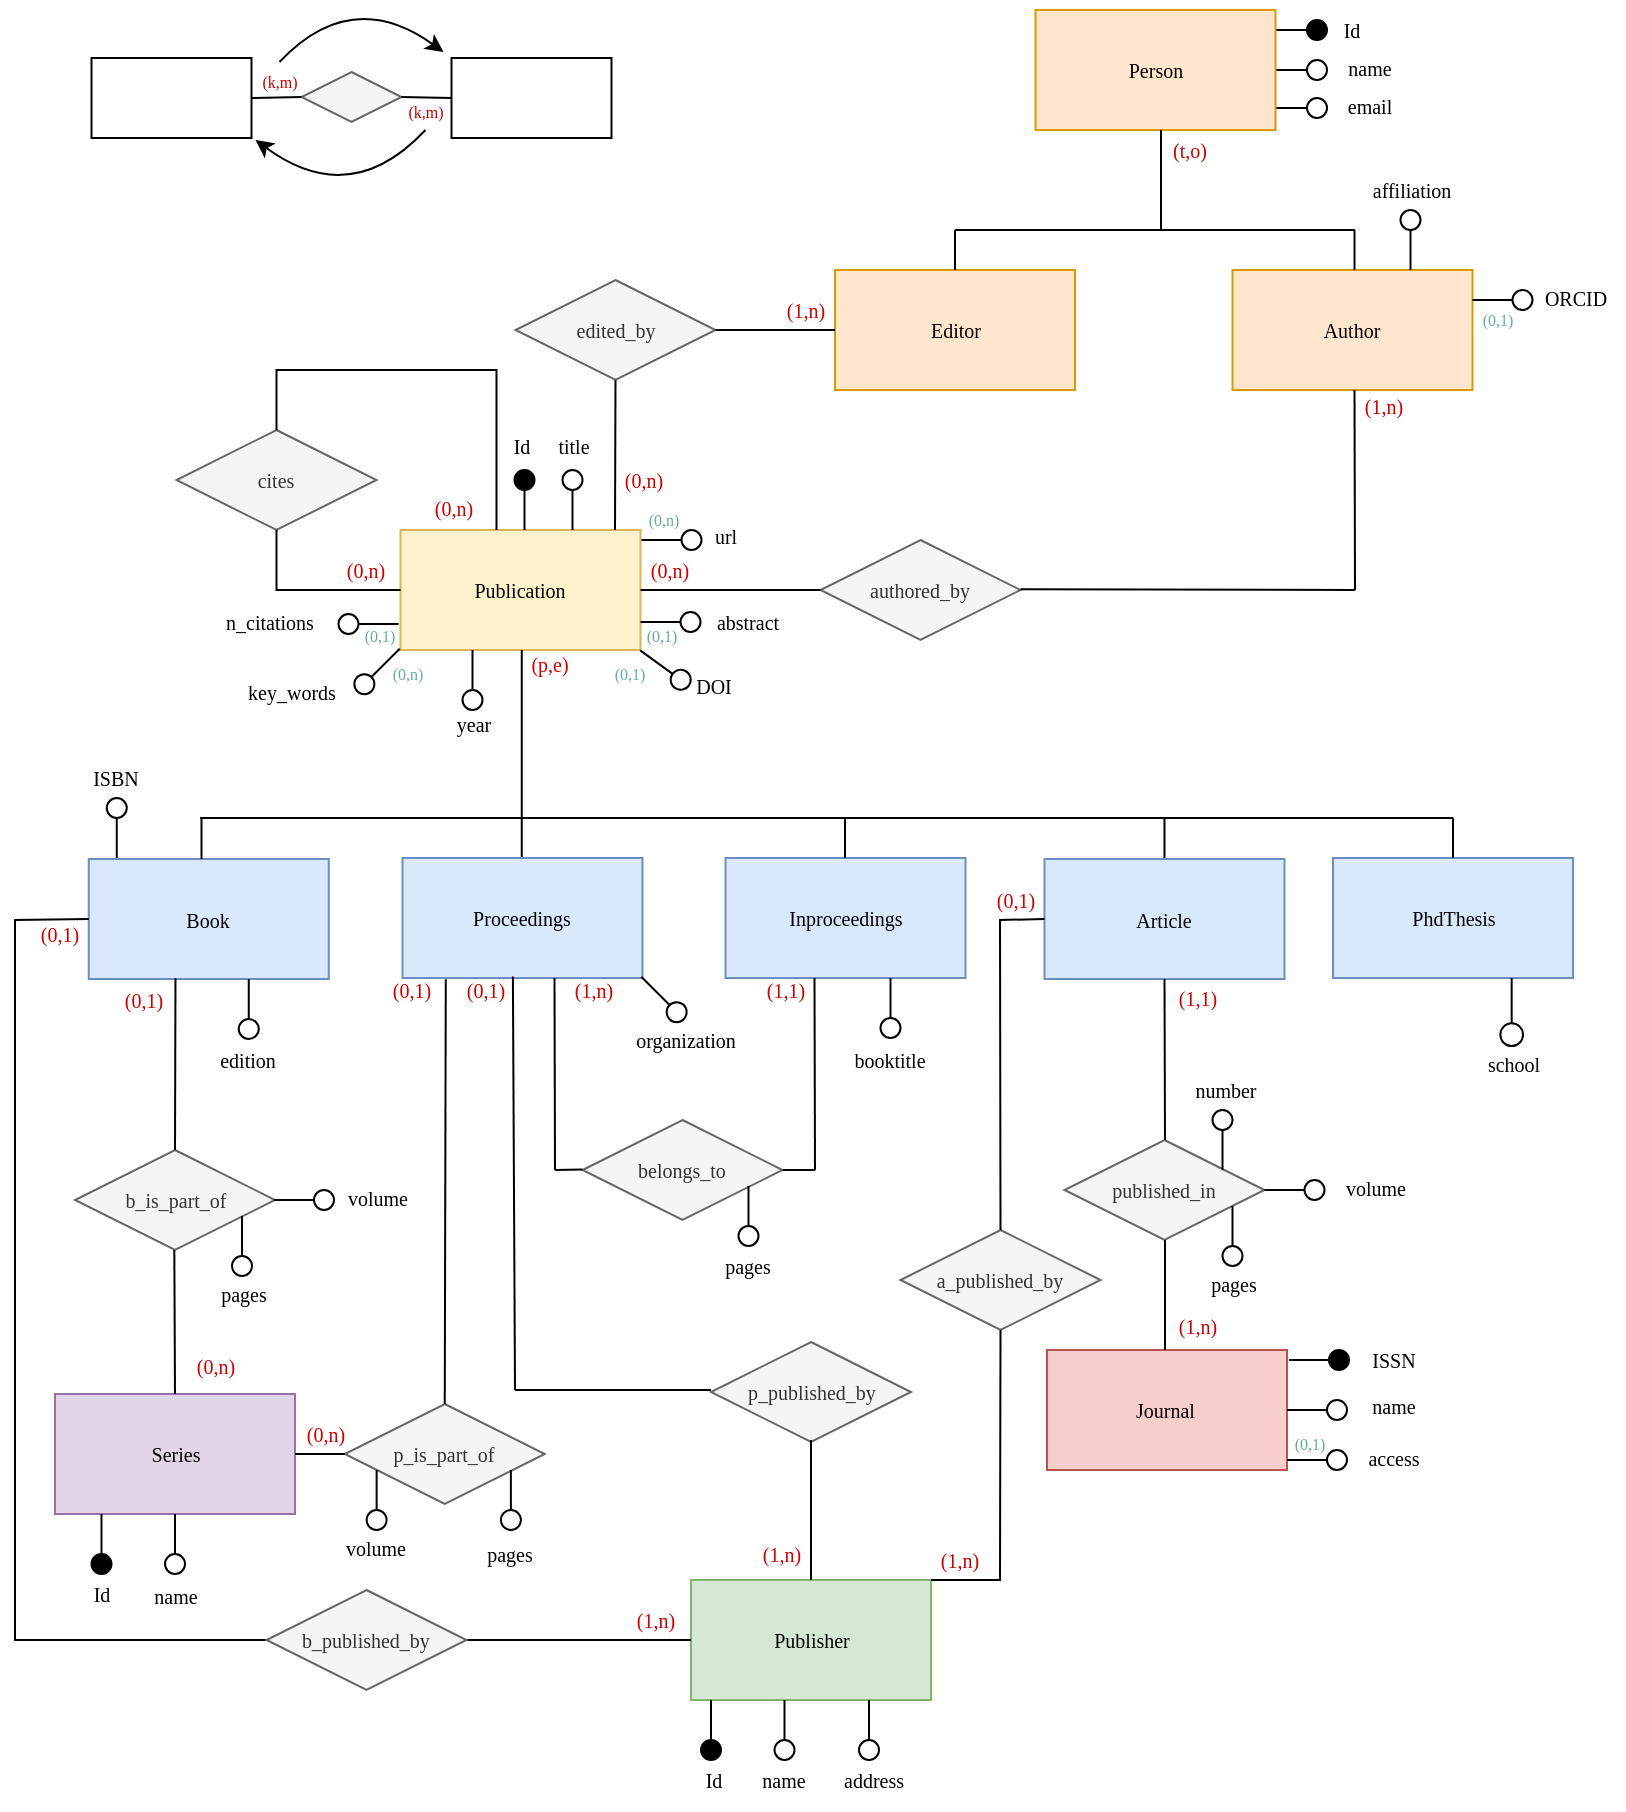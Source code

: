 <mxfile version="20.6.0" type="device"><diagram id="ncNmc_EixK2pQzzLE4CL" name="Page-1"><mxGraphModel dx="788" dy="453" grid="1" gridSize="10" guides="1" tooltips="1" connect="1" arrows="1" fold="1" page="1" pageScale="1" pageWidth="827" pageHeight="1169" math="0" shadow="0"><root><mxCell id="0"/><mxCell id="1" parent="0"/><mxCell id="yeF2JrrKrIXMRepbIgrQ-1" value="&lt;font face=&quot;Verdana&quot; style=&quot;font-size: 10px;&quot;&gt;cites&lt;/font&gt;" style="rhombus;whiteSpace=wrap;html=1;fontSize=10;fillColor=#f5f5f5;fontColor=#333333;strokeColor=#666666;" parent="1" vertex="1"><mxGeometry x="103.25" y="230" width="100" height="50" as="geometry"/></mxCell><mxCell id="yeF2JrrKrIXMRepbIgrQ-2" value="&lt;font face=&quot;Verdana&quot; style=&quot;font-size: 10px;&quot;&gt;Publication&lt;/font&gt;" style="rounded=0;whiteSpace=wrap;html=1;fontSize=10;fillColor=#fff2cc;strokeColor=#d6b656;" parent="1" vertex="1"><mxGeometry x="215.25" y="280" width="120" height="60" as="geometry"/></mxCell><mxCell id="yeF2JrrKrIXMRepbIgrQ-3" value="" style="endArrow=none;html=1;rounded=0;exitX=0.5;exitY=0;exitDx=0;exitDy=0;entryX=0.5;entryY=0;entryDx=0;entryDy=0;fontSize=10;" parent="1" edge="1"><mxGeometry width="50" height="50" relative="1" as="geometry"><mxPoint x="153.25" y="230" as="sourcePoint"/><mxPoint x="263.25" y="280" as="targetPoint"/><Array as="points"><mxPoint x="153.25" y="200"/><mxPoint x="263.25" y="200"/></Array></mxGeometry></mxCell><mxCell id="yeF2JrrKrIXMRepbIgrQ-4" value="" style="endArrow=none;html=1;rounded=0;exitX=0.5;exitY=1;exitDx=0;exitDy=0;entryX=0;entryY=0.5;entryDx=0;entryDy=0;fontSize=10;" parent="1" target="yeF2JrrKrIXMRepbIgrQ-2" edge="1"><mxGeometry width="50" height="50" relative="1" as="geometry"><mxPoint x="153.25" y="280" as="sourcePoint"/><mxPoint x="203.25" y="310" as="targetPoint"/><Array as="points"><mxPoint x="153.25" y="310"/></Array></mxGeometry></mxCell><mxCell id="yeF2JrrKrIXMRepbIgrQ-5" value="(0,n)" style="text;html=1;strokeColor=none;fillColor=none;align=center;verticalAlign=middle;whiteSpace=wrap;rounded=0;fontFamily=Verdana;fontSize=10;fontColor=#CC0000;" parent="1" vertex="1"><mxGeometry x="212.25" y="254" width="60" height="30" as="geometry"/></mxCell><mxCell id="yeF2JrrKrIXMRepbIgrQ-6" value="(0,n)" style="text;html=1;strokeColor=none;fillColor=none;align=center;verticalAlign=middle;whiteSpace=wrap;rounded=0;fontFamily=Verdana;fontSize=10;fontColor=#CC0000;" parent="1" vertex="1"><mxGeometry x="168.25" y="285" width="60" height="30" as="geometry"/></mxCell><mxCell id="yeF2JrrKrIXMRepbIgrQ-7" value="" style="verticalLabelPosition=bottom;align=center;dashed=0;html=1;verticalAlign=top;shape=mxgraph.pid.piping.blank2;fontFamily=Verdana;aspect=fixed;fontSize=10;" parent="1" vertex="1"><mxGeometry x="272.25" y="250" width="10" height="30" as="geometry"/></mxCell><mxCell id="yeF2JrrKrIXMRepbIgrQ-8" value="Id" style="text;html=1;strokeColor=none;fillColor=none;align=center;verticalAlign=middle;whiteSpace=wrap;rounded=0;fontFamily=Verdana;fontSize=10;" parent="1" vertex="1"><mxGeometry x="246.25" y="223" width="60" height="30" as="geometry"/></mxCell><mxCell id="yeF2JrrKrIXMRepbIgrQ-9" value="" style="verticalLabelPosition=bottom;align=center;dashed=0;html=1;verticalAlign=top;shape=mxgraph.pid.piping.spacer;fontFamily=Verdana;fillColor=#FFFFFF;aspect=fixed;fontSize=10;" parent="1" vertex="1"><mxGeometry x="296.25" y="250" width="10" height="30" as="geometry"/></mxCell><mxCell id="yeF2JrrKrIXMRepbIgrQ-10" value="url" style="text;html=1;strokeColor=none;fillColor=none;align=center;verticalAlign=middle;whiteSpace=wrap;rounded=0;fontFamily=Verdana;fontSize=10;" parent="1" vertex="1"><mxGeometry x="347.75" y="268" width="60" height="30" as="geometry"/></mxCell><mxCell id="yeF2JrrKrIXMRepbIgrQ-11" value="" style="verticalLabelPosition=bottom;align=center;dashed=0;html=1;verticalAlign=top;shape=mxgraph.pid.piping.spacer;fontFamily=Verdana;fillColor=#FFFFFF;aspect=fixed;fontSize=10;rotation=-180;" parent="1" vertex="1"><mxGeometry x="246.25" y="340" width="10" height="30" as="geometry"/></mxCell><mxCell id="yeF2JrrKrIXMRepbIgrQ-12" value="title" style="text;html=1;strokeColor=none;fillColor=none;align=center;verticalAlign=middle;whiteSpace=wrap;rounded=0;fontFamily=Verdana;fontSize=10;" parent="1" vertex="1"><mxGeometry x="272.25" y="223" width="60" height="30" as="geometry"/></mxCell><mxCell id="yeF2JrrKrIXMRepbIgrQ-13" value="" style="verticalLabelPosition=bottom;align=center;dashed=0;html=1;verticalAlign=top;shape=mxgraph.pid.piping.spacer;fontFamily=Verdana;fillColor=#FFFFFF;aspect=fixed;rotation=90;fontSize=10;" parent="1" vertex="1"><mxGeometry x="345.75" y="270" width="10" height="30" as="geometry"/></mxCell><mxCell id="yeF2JrrKrIXMRepbIgrQ-14" value="year" style="text;html=1;strokeColor=none;fillColor=none;align=center;verticalAlign=middle;whiteSpace=wrap;rounded=0;fontFamily=Verdana;fontSize=10;" parent="1" vertex="1"><mxGeometry x="222.25" y="362" width="60" height="30" as="geometry"/></mxCell><mxCell id="yeF2JrrKrIXMRepbIgrQ-15" value="" style="verticalLabelPosition=bottom;align=center;dashed=0;html=1;verticalAlign=top;shape=mxgraph.pid.piping.spacer;fontFamily=Verdana;fillColor=#FFFFFF;aspect=fixed;rotation=-135;fontSize=10;" parent="1" vertex="1"><mxGeometry x="199.25" y="335" width="10" height="30" as="geometry"/></mxCell><mxCell id="yeF2JrrKrIXMRepbIgrQ-16" value="key_words" style="text;html=1;strokeColor=none;fillColor=none;align=center;verticalAlign=middle;whiteSpace=wrap;rounded=0;fontFamily=Verdana;fontSize=10;" parent="1" vertex="1"><mxGeometry x="131.25" y="346" width="60" height="30" as="geometry"/></mxCell><mxCell id="yeF2JrrKrIXMRepbIgrQ-17" value="" style="verticalLabelPosition=bottom;align=center;dashed=0;html=1;verticalAlign=top;shape=mxgraph.pid.piping.spacer;fontFamily=Verdana;fillColor=#FFFFFF;aspect=fixed;rotation=-90;fontSize=10;" parent="1" vertex="1"><mxGeometry x="194.25" y="312" width="10" height="30" as="geometry"/></mxCell><mxCell id="yeF2JrrKrIXMRepbIgrQ-18" value="n_citations" style="text;html=1;strokeColor=none;fillColor=none;align=center;verticalAlign=middle;whiteSpace=wrap;rounded=0;fontFamily=Verdana;fontSize=10;" parent="1" vertex="1"><mxGeometry x="120.25" y="311" width="60" height="30" as="geometry"/></mxCell><mxCell id="yeF2JrrKrIXMRepbIgrQ-19" value="&lt;font face=&quot;Verdana&quot; style=&quot;font-size: 10px;&quot;&gt;authored_by&lt;br&gt;&lt;/font&gt;" style="rhombus;whiteSpace=wrap;html=1;fontSize=10;fillColor=#f5f5f5;fontColor=#333333;strokeColor=#666666;" parent="1" vertex="1"><mxGeometry x="425.25" y="285" width="100" height="50" as="geometry"/></mxCell><mxCell id="yeF2JrrKrIXMRepbIgrQ-20" value="" style="endArrow=none;html=1;rounded=0;fontFamily=Verdana;fontSize=10;exitX=1;exitY=0.5;exitDx=0;exitDy=0;entryX=0;entryY=0.5;entryDx=0;entryDy=0;" parent="1" source="yeF2JrrKrIXMRepbIgrQ-2" target="yeF2JrrKrIXMRepbIgrQ-19" edge="1"><mxGeometry width="50" height="50" relative="1" as="geometry"><mxPoint x="325.25" y="350" as="sourcePoint"/><mxPoint x="375.25" y="300" as="targetPoint"/></mxGeometry></mxCell><mxCell id="yeF2JrrKrIXMRepbIgrQ-21" value="" style="endArrow=none;html=1;rounded=0;fontFamily=Verdana;fontSize=10;exitX=1;exitY=0.5;exitDx=0;exitDy=0;" parent="1" edge="1"><mxGeometry width="50" height="50" relative="1" as="geometry"><mxPoint x="525.25" y="309.6" as="sourcePoint"/><mxPoint x="692.5" y="310" as="targetPoint"/></mxGeometry></mxCell><mxCell id="yeF2JrrKrIXMRepbIgrQ-22" value="&lt;font face=&quot;Verdana&quot;&gt;Author&lt;/font&gt;" style="rounded=0;whiteSpace=wrap;html=1;fontSize=10;fillColor=#ffe6cc;strokeColor=#d79b00;" parent="1" vertex="1"><mxGeometry x="631.25" y="150" width="120" height="60" as="geometry"/></mxCell><mxCell id="yeF2JrrKrIXMRepbIgrQ-23" value="" style="verticalLabelPosition=bottom;align=center;dashed=0;html=1;verticalAlign=top;shape=mxgraph.pid.piping.spacer;fontFamily=Verdana;fillColor=#FFFFFF;aspect=fixed;fontSize=10;rotation=126;" parent="1" vertex="1"><mxGeometry x="342.25" y="334" width="10" height="30" as="geometry"/></mxCell><mxCell id="yeF2JrrKrIXMRepbIgrQ-24" value="DOI" style="text;html=1;strokeColor=none;fillColor=none;align=center;verticalAlign=middle;whiteSpace=wrap;rounded=0;fontFamily=Verdana;fontSize=10;" parent="1" vertex="1"><mxGeometry x="342.25" y="343" width="60" height="30" as="geometry"/></mxCell><mxCell id="yeF2JrrKrIXMRepbIgrQ-25" value="" style="verticalLabelPosition=bottom;align=center;dashed=0;html=1;verticalAlign=top;shape=mxgraph.pid.piping.spacer;fontFamily=Verdana;fillColor=#FFFFFF;aspect=fixed;rotation=-90;fontSize=10;direction=west;" parent="1" vertex="1"><mxGeometry x="345.25" y="311" width="10" height="30" as="geometry"/></mxCell><mxCell id="yeF2JrrKrIXMRepbIgrQ-26" value="abstract" style="text;html=1;strokeColor=none;fillColor=none;align=center;verticalAlign=middle;whiteSpace=wrap;rounded=0;fontFamily=Verdana;fontSize=10;" parent="1" vertex="1"><mxGeometry x="359.25" y="311" width="60" height="30" as="geometry"/></mxCell><mxCell id="yeF2JrrKrIXMRepbIgrQ-27" value="(0,n)" style="text;html=1;strokeColor=none;fillColor=none;align=center;verticalAlign=middle;whiteSpace=wrap;rounded=0;fontFamily=Verdana;fontSize=8;fontColor=#67AB9F;" parent="1" vertex="1"><mxGeometry x="204.25" y="342" width="30" height="20" as="geometry"/></mxCell><mxCell id="yeF2JrrKrIXMRepbIgrQ-28" value="(0,1)" style="text;html=1;strokeColor=none;fillColor=none;align=center;verticalAlign=middle;whiteSpace=wrap;rounded=0;fontFamily=Verdana;fontSize=8;fontColor=#67AB9F;" parent="1" vertex="1"><mxGeometry x="331.25" y="323" width="30" height="20" as="geometry"/></mxCell><mxCell id="yeF2JrrKrIXMRepbIgrQ-29" value="(0,1)" style="text;html=1;strokeColor=none;fillColor=none;align=center;verticalAlign=middle;whiteSpace=wrap;rounded=0;fontFamily=Verdana;fontSize=8;fontColor=#67AB9F;" parent="1" vertex="1"><mxGeometry x="190.25" y="323" width="30" height="20" as="geometry"/></mxCell><mxCell id="yeF2JrrKrIXMRepbIgrQ-30" value="(0,1)" style="text;html=1;strokeColor=none;fillColor=none;align=center;verticalAlign=middle;whiteSpace=wrap;rounded=0;fontFamily=Verdana;fontSize=8;fontColor=#67AB9F;" parent="1" vertex="1"><mxGeometry x="315.25" y="342" width="30" height="20" as="geometry"/></mxCell><mxCell id="yeF2JrrKrIXMRepbIgrQ-31" value="(0,n)" style="text;html=1;strokeColor=none;fillColor=none;align=center;verticalAlign=middle;whiteSpace=wrap;rounded=0;fontFamily=Verdana;fontSize=10;fontColor=#CC0000;" parent="1" vertex="1"><mxGeometry x="320.25" y="285" width="60" height="30" as="geometry"/></mxCell><mxCell id="yeF2JrrKrIXMRepbIgrQ-32" value="(1,n)" style="text;html=1;strokeColor=none;fillColor=none;align=center;verticalAlign=middle;whiteSpace=wrap;rounded=0;fontFamily=Verdana;fontSize=10;fontColor=#CC0000;" parent="1" vertex="1"><mxGeometry x="677.25" y="203" width="60" height="30" as="geometry"/></mxCell><mxCell id="yeF2JrrKrIXMRepbIgrQ-35" value="" style="verticalLabelPosition=bottom;align=center;dashed=0;html=1;verticalAlign=top;shape=mxgraph.pid.piping.blank2;fontFamily=Verdana;aspect=fixed;fontSize=10;rotation=90;" parent="1" vertex="1"><mxGeometry x="658.5" y="15" width="10" height="30" as="geometry"/></mxCell><mxCell id="yeF2JrrKrIXMRepbIgrQ-36" value="Id" style="text;html=1;strokeColor=none;fillColor=none;align=center;verticalAlign=middle;whiteSpace=wrap;rounded=0;fontFamily=Verdana;fontSize=10;" parent="1" vertex="1"><mxGeometry x="661.25" y="15" width="60" height="30" as="geometry"/></mxCell><mxCell id="yeF2JrrKrIXMRepbIgrQ-37" value="" style="verticalLabelPosition=bottom;align=center;dashed=0;html=1;verticalAlign=top;shape=mxgraph.pid.piping.spacer;fontFamily=Verdana;fillColor=#FFFFFF;aspect=fixed;fontSize=10;rotation=90;" parent="1" vertex="1"><mxGeometry x="658.5" y="35" width="10" height="30" as="geometry"/></mxCell><mxCell id="yeF2JrrKrIXMRepbIgrQ-38" value="name" style="text;html=1;strokeColor=none;fillColor=none;align=center;verticalAlign=middle;whiteSpace=wrap;rounded=0;fontFamily=Verdana;fontSize=10;" parent="1" vertex="1"><mxGeometry x="669.5" y="34" width="60" height="30" as="geometry"/></mxCell><mxCell id="yeF2JrrKrIXMRepbIgrQ-39" value="" style="verticalLabelPosition=bottom;align=center;dashed=0;html=1;verticalAlign=top;shape=mxgraph.pid.piping.spacer;fontFamily=Verdana;fillColor=#FFFFFF;aspect=fixed;fontSize=10;" parent="1" vertex="1"><mxGeometry x="715.25" y="120" width="10" height="30" as="geometry"/></mxCell><mxCell id="yeF2JrrKrIXMRepbIgrQ-40" value="affiliation" style="text;html=1;strokeColor=none;fillColor=none;align=center;verticalAlign=middle;whiteSpace=wrap;rounded=0;fontFamily=Verdana;fontSize=10;" parent="1" vertex="1"><mxGeometry x="691.25" y="95" width="60" height="30" as="geometry"/></mxCell><mxCell id="yeF2JrrKrIXMRepbIgrQ-41" value="" style="verticalLabelPosition=bottom;align=center;dashed=0;html=1;verticalAlign=top;shape=mxgraph.pid.piping.spacer;fontFamily=Verdana;fillColor=#FFFFFF;aspect=fixed;rotation=90;fontSize=10;" parent="1" vertex="1"><mxGeometry x="761.25" y="150" width="10" height="30" as="geometry"/></mxCell><mxCell id="yeF2JrrKrIXMRepbIgrQ-42" value="email" style="text;html=1;strokeColor=none;fillColor=none;align=center;verticalAlign=middle;whiteSpace=wrap;rounded=0;fontFamily=Verdana;fontSize=10;" parent="1" vertex="1"><mxGeometry x="669.5" y="53" width="60" height="30" as="geometry"/></mxCell><mxCell id="yeF2JrrKrIXMRepbIgrQ-43" value="" style="verticalLabelPosition=bottom;align=center;dashed=0;html=1;verticalAlign=top;shape=mxgraph.pid.piping.spacer;fontFamily=Verdana;fillColor=#FFFFFF;aspect=fixed;rotation=90;fontSize=10;direction=east;" parent="1" vertex="1"><mxGeometry x="658.5" y="54" width="10" height="30" as="geometry"/></mxCell><mxCell id="yeF2JrrKrIXMRepbIgrQ-46" value="ORCID" style="text;html=1;strokeColor=none;fillColor=none;align=center;verticalAlign=middle;whiteSpace=wrap;rounded=0;fontFamily=Verdana;fontSize=10;" parent="1" vertex="1"><mxGeometry x="778.75" y="149" width="48.25" height="30" as="geometry"/></mxCell><mxCell id="yeF2JrrKrIXMRepbIgrQ-58" value="&lt;font face=&quot;Verdana&quot; style=&quot;font-size: 10px;&quot;&gt;Journal&amp;nbsp;&lt;/font&gt;" style="rounded=0;whiteSpace=wrap;html=1;fontSize=10;fillColor=#f8cecc;strokeColor=#b85450;" parent="1" vertex="1"><mxGeometry x="538.5" y="690" width="120" height="60" as="geometry"/></mxCell><mxCell id="yeF2JrrKrIXMRepbIgrQ-59" value="&lt;font face=&quot;Verdana&quot; style=&quot;font-size: 10px;&quot;&gt;Book&lt;/font&gt;" style="rounded=0;whiteSpace=wrap;html=1;fontSize=10;fillColor=#dae8fc;strokeColor=#6c8ebf;" parent="1" vertex="1"><mxGeometry x="59.38" y="444.5" width="120" height="60" as="geometry"/></mxCell><mxCell id="yeF2JrrKrIXMRepbIgrQ-60" value="&lt;font face=&quot;Verdana&quot;&gt;Inproceedings&lt;/font&gt;" style="rounded=0;whiteSpace=wrap;html=1;fontSize=10;fillColor=#dae8fc;strokeColor=#6c8ebf;" parent="1" vertex="1"><mxGeometry x="377.75" y="444" width="120" height="60" as="geometry"/></mxCell><mxCell id="yeF2JrrKrIXMRepbIgrQ-61" value="" style="verticalLabelPosition=bottom;align=center;dashed=0;html=1;verticalAlign=top;shape=mxgraph.pid.piping.flange;pointerEvents=1;fontFamily=Verdana;fontSize=8;fontColor=#CC0000;fillColor=#FFFFFF;" parent="1" vertex="1"><mxGeometry x="106.5" y="424.5" width="18.5" height="20" as="geometry"/></mxCell><mxCell id="yeF2JrrKrIXMRepbIgrQ-62" value="" style="verticalLabelPosition=bottom;align=center;dashed=0;html=1;verticalAlign=top;shape=mxgraph.pid.piping.flange;pointerEvents=1;fontFamily=Verdana;fontSize=8;fontColor=#CC0000;fillColor=#FFFFFF;" parent="1" vertex="1"><mxGeometry x="402.63" y="424" width="69.75" height="20" as="geometry"/></mxCell><mxCell id="yeF2JrrKrIXMRepbIgrQ-71" value="(p,e)" style="text;html=1;strokeColor=none;fillColor=none;align=center;verticalAlign=middle;whiteSpace=wrap;rounded=0;fontFamily=Verdana;fontSize=10;fontColor=#CC0000;" parent="1" vertex="1"><mxGeometry x="260.25" y="332" width="60" height="30" as="geometry"/></mxCell><mxCell id="yeF2JrrKrIXMRepbIgrQ-72" value="" style="verticalLabelPosition=bottom;align=center;dashed=0;html=1;verticalAlign=top;shape=mxgraph.pid.piping.spacer;fontFamily=Verdana;fontSize=8;fontColor=#CC0000;fillColor=#FFFFFF;direction=west;aspect=fixed;rotation=-90;" parent="1" vertex="1"><mxGeometry x="668.5" y="705" width="10" height="30" as="geometry"/></mxCell><mxCell id="yeF2JrrKrIXMRepbIgrQ-73" value="" style="verticalLabelPosition=bottom;align=center;dashed=0;html=1;verticalAlign=top;shape=mxgraph.pid.piping.blank2;fontFamily=Verdana;fontSize=8;fontColor=#CC0000;fillColor=#FFFFFF;direction=west;aspect=fixed;rotation=-90;" parent="1" vertex="1"><mxGeometry x="669.5" y="680" width="10" height="30" as="geometry"/></mxCell><mxCell id="yeF2JrrKrIXMRepbIgrQ-74" value="" style="verticalLabelPosition=bottom;align=center;dashed=0;html=1;verticalAlign=top;shape=mxgraph.pid.piping.spacer;fontFamily=Verdana;fontSize=8;fontColor=#CC0000;fillColor=#FFFFFF;direction=west;aspect=fixed;rotation=-90;" parent="1" vertex="1"><mxGeometry x="668.5" y="730" width="10" height="30" as="geometry"/></mxCell><mxCell id="yeF2JrrKrIXMRepbIgrQ-79" value="ISSN" style="text;html=1;strokeColor=none;fillColor=none;align=center;verticalAlign=middle;whiteSpace=wrap;rounded=0;fontFamily=Verdana;fontSize=10;" parent="1" vertex="1"><mxGeometry x="681.5" y="680" width="60" height="30" as="geometry"/></mxCell><mxCell id="yeF2JrrKrIXMRepbIgrQ-80" value="name" style="text;html=1;strokeColor=none;fillColor=none;align=center;verticalAlign=middle;whiteSpace=wrap;rounded=0;fontFamily=Verdana;fontSize=10;" parent="1" vertex="1"><mxGeometry x="681.5" y="703" width="60" height="30" as="geometry"/></mxCell><mxCell id="yeF2JrrKrIXMRepbIgrQ-81" value="access" style="text;html=1;strokeColor=none;fillColor=none;align=center;verticalAlign=middle;whiteSpace=wrap;rounded=0;fontFamily=Verdana;fontSize=10;" parent="1" vertex="1"><mxGeometry x="681.5" y="729" width="60" height="30" as="geometry"/></mxCell><mxCell id="yeF2JrrKrIXMRepbIgrQ-83" value="" style="verticalLabelPosition=bottom;align=center;dashed=0;html=1;verticalAlign=top;shape=mxgraph.pid.piping.spacer;fontFamily=Verdana;fontSize=8;fontColor=#CC0000;fillColor=#FFFFFF;direction=west;aspect=fixed;" parent="1" vertex="1"><mxGeometry x="134.38" y="504.5" width="10" height="30" as="geometry"/></mxCell><mxCell id="yeF2JrrKrIXMRepbIgrQ-85" value="ISBN" style="text;html=1;strokeColor=none;fillColor=none;align=center;verticalAlign=middle;whiteSpace=wrap;rounded=0;fontFamily=Verdana;fontSize=10;" parent="1" vertex="1"><mxGeometry x="43.38" y="389" width="60" height="30" as="geometry"/></mxCell><mxCell id="yeF2JrrKrIXMRepbIgrQ-86" value="edition" style="text;html=1;strokeColor=none;fillColor=none;align=center;verticalAlign=middle;whiteSpace=wrap;rounded=0;fontFamily=Verdana;fontSize=10;" parent="1" vertex="1"><mxGeometry x="109.38" y="529.5" width="60" height="30" as="geometry"/></mxCell><mxCell id="yeF2JrrKrIXMRepbIgrQ-94" value="" style="verticalLabelPosition=bottom;align=center;dashed=0;html=1;verticalAlign=top;shape=mxgraph.pid.piping.spacer;fontFamily=Verdana;fillColor=#FFFFFF;aspect=fixed;rotation=-180;fontSize=10;direction=east;" parent="1" vertex="1"><mxGeometry x="455.25" y="504" width="10" height="30" as="geometry"/></mxCell><mxCell id="yeF2JrrKrIXMRepbIgrQ-95" value="booktitle" style="text;html=1;strokeColor=none;fillColor=none;align=center;verticalAlign=middle;whiteSpace=wrap;rounded=0;fontFamily=Verdana;fontSize=10;" parent="1" vertex="1"><mxGeometry x="430.25" y="529.5" width="60" height="30" as="geometry"/></mxCell><mxCell id="yeF2JrrKrIXMRepbIgrQ-98" value="" style="rounded=0;whiteSpace=wrap;html=1;fontSize=10;" parent="1" vertex="1"><mxGeometry x="60.75" y="44" width="80" height="40" as="geometry"/></mxCell><mxCell id="yeF2JrrKrIXMRepbIgrQ-99" value="" style="rounded=0;whiteSpace=wrap;html=1;fontSize=10;" parent="1" vertex="1"><mxGeometry x="240.75" y="44" width="80" height="40" as="geometry"/></mxCell><mxCell id="yeF2JrrKrIXMRepbIgrQ-100" value="" style="rhombus;whiteSpace=wrap;html=1;fontSize=10;fillColor=#f5f5f5;fontColor=#333333;strokeColor=#666666;" parent="1" vertex="1"><mxGeometry x="165.75" y="51" width="50" height="25" as="geometry"/></mxCell><mxCell id="yeF2JrrKrIXMRepbIgrQ-101" value="" style="endArrow=none;html=1;rounded=0;fontFamily=Verdana;fontSize=8;fontColor=#CC0000;entryX=0;entryY=0.5;entryDx=0;entryDy=0;" parent="1" edge="1"><mxGeometry relative="1" as="geometry"><mxPoint x="140.75" y="64" as="sourcePoint"/><mxPoint x="165.75" y="63.5" as="targetPoint"/></mxGeometry></mxCell><mxCell id="yeF2JrrKrIXMRepbIgrQ-102" value="" style="endArrow=none;html=1;rounded=0;fontFamily=Verdana;fontSize=8;fontColor=#CC0000;entryX=0;entryY=0.5;entryDx=0;entryDy=0;exitX=1;exitY=0.5;exitDx=0;exitDy=0;" parent="1" source="yeF2JrrKrIXMRepbIgrQ-100" target="yeF2JrrKrIXMRepbIgrQ-99" edge="1"><mxGeometry relative="1" as="geometry"><mxPoint x="150.75" y="75.57" as="sourcePoint"/><mxPoint x="175.75" y="75.5" as="targetPoint"/></mxGeometry></mxCell><mxCell id="yeF2JrrKrIXMRepbIgrQ-106" value="(0,1)" style="text;html=1;strokeColor=none;fillColor=none;align=center;verticalAlign=middle;whiteSpace=wrap;rounded=0;fontFamily=Verdana;fontSize=8;fontColor=#67AB9F;" parent="1" vertex="1"><mxGeometry x="655.25" y="727" width="30" height="20" as="geometry"/></mxCell><mxCell id="yeF2JrrKrIXMRepbIgrQ-108" value="(k,m)" style="text;html=1;strokeColor=none;fillColor=none;align=center;verticalAlign=middle;whiteSpace=wrap;rounded=0;fontFamily=Verdana;fontSize=8;fontColor=#CC0000;" parent="1" vertex="1"><mxGeometry x="124.75" y="41" width="60" height="30" as="geometry"/></mxCell><mxCell id="yeF2JrrKrIXMRepbIgrQ-109" value="(k,m)" style="text;html=1;strokeColor=none;fillColor=none;align=center;verticalAlign=middle;whiteSpace=wrap;rounded=0;fontFamily=Verdana;fontSize=8;fontColor=#CC0000;" parent="1" vertex="1"><mxGeometry x="197.75" y="56" width="60" height="30" as="geometry"/></mxCell><mxCell id="yeF2JrrKrIXMRepbIgrQ-110" value="" style="curved=1;endArrow=classic;html=1;rounded=0;fontFamily=Verdana;fontSize=8;fontColor=#CC0000;" parent="1" edge="1"><mxGeometry width="50" height="50" relative="1" as="geometry"><mxPoint x="154.75" y="46" as="sourcePoint"/><mxPoint x="236.75" y="41" as="targetPoint"/><Array as="points"><mxPoint x="190.75" y="8"/></Array></mxGeometry></mxCell><mxCell id="yeF2JrrKrIXMRepbIgrQ-111" value="" style="curved=1;endArrow=classic;html=1;rounded=0;fontFamily=Verdana;fontSize=8;fontColor=#CC0000;" parent="1" edge="1"><mxGeometry width="50" height="50" relative="1" as="geometry"><mxPoint x="227.75" y="80" as="sourcePoint"/><mxPoint x="142.75" y="85" as="targetPoint"/><Array as="points"><mxPoint x="190.25" y="120"/></Array></mxGeometry></mxCell><mxCell id="yeF2JrrKrIXMRepbIgrQ-112" value="(0,n)" style="text;html=1;strokeColor=none;fillColor=none;align=center;verticalAlign=middle;whiteSpace=wrap;rounded=0;fontFamily=Verdana;fontSize=8;fontColor=#67AB9F;" parent="1" vertex="1"><mxGeometry x="332.25" y="265" width="30" height="20" as="geometry"/></mxCell><mxCell id="yeF2JrrKrIXMRepbIgrQ-113" value="" style="verticalLabelPosition=bottom;align=center;dashed=0;html=1;verticalAlign=top;shape=mxgraph.pid.piping.flange;pointerEvents=1;fontFamily=Verdana;fontSize=8;fontColor=#CC0000;fillColor=#FFFFFF;" parent="1" vertex="1"><mxGeometry x="235.5" y="340" width="80.75" height="104" as="geometry"/></mxCell><mxCell id="yeF2JrrKrIXMRepbIgrQ-116" value="&lt;font face=&quot;Verdana&quot; style=&quot;font-size: 10px;&quot;&gt;Article&lt;/font&gt;" style="rounded=0;whiteSpace=wrap;html=1;fontSize=10;fillColor=#dae8fc;strokeColor=#6c8ebf;" parent="1" vertex="1"><mxGeometry x="537.25" y="444.5" width="120" height="60" as="geometry"/></mxCell><mxCell id="yeF2JrrKrIXMRepbIgrQ-125" value="&lt;font face=&quot;Verdana&quot;&gt;Editor&lt;/font&gt;" style="rounded=0;whiteSpace=wrap;html=1;fontSize=10;fillColor=#ffe6cc;strokeColor=#d79b00;" parent="1" vertex="1"><mxGeometry x="432.5" y="150" width="120" height="60" as="geometry"/></mxCell><mxCell id="yeF2JrrKrIXMRepbIgrQ-126" value="&lt;font face=&quot;Verdana&quot;&gt;Person&lt;/font&gt;" style="rounded=0;whiteSpace=wrap;html=1;fontSize=10;fillColor=#ffe6cc;strokeColor=#d79b00;" parent="1" vertex="1"><mxGeometry x="532.75" y="20" width="120" height="60" as="geometry"/></mxCell><mxCell id="yeF2JrrKrIXMRepbIgrQ-129" value="" style="endArrow=none;html=1;rounded=0;" parent="1" edge="1"><mxGeometry width="50" height="50" relative="1" as="geometry"><mxPoint x="595.5" y="130" as="sourcePoint"/><mxPoint x="595.5" y="80" as="targetPoint"/></mxGeometry></mxCell><mxCell id="yeF2JrrKrIXMRepbIgrQ-130" value="" style="endArrow=none;html=1;rounded=0;" parent="1" edge="1"><mxGeometry width="50" height="50" relative="1" as="geometry"><mxPoint x="492.5" y="130" as="sourcePoint"/><mxPoint x="692.5" y="130" as="targetPoint"/></mxGeometry></mxCell><mxCell id="yeF2JrrKrIXMRepbIgrQ-133" value="" style="endArrow=none;html=1;rounded=0;" parent="1" edge="1"><mxGeometry width="50" height="50" relative="1" as="geometry"><mxPoint x="492.5" y="150" as="sourcePoint"/><mxPoint x="492.5" y="130" as="targetPoint"/></mxGeometry></mxCell><mxCell id="yeF2JrrKrIXMRepbIgrQ-134" value="" style="endArrow=none;html=1;rounded=0;" parent="1" edge="1"><mxGeometry width="50" height="50" relative="1" as="geometry"><mxPoint x="692.25" y="150" as="sourcePoint"/><mxPoint x="692.25" y="130" as="targetPoint"/></mxGeometry></mxCell><mxCell id="yeF2JrrKrIXMRepbIgrQ-135" value="(t,o)" style="text;html=1;strokeColor=none;fillColor=none;align=center;verticalAlign=middle;whiteSpace=wrap;rounded=0;fontFamily=Verdana;fontSize=10;fontColor=#CC0000;" parent="1" vertex="1"><mxGeometry x="579.5" y="75" width="60" height="30" as="geometry"/></mxCell><mxCell id="yeF2JrrKrIXMRepbIgrQ-136" value="" style="endArrow=none;html=1;rounded=0;fontFamily=Verdana;fontSize=10;exitX=0.5;exitY=1;exitDx=0;exitDy=0;" parent="1" edge="1"><mxGeometry width="50" height="50" relative="1" as="geometry"><mxPoint x="692.25" y="210" as="sourcePoint"/><mxPoint x="692.5" y="310" as="targetPoint"/></mxGeometry></mxCell><mxCell id="yeF2JrrKrIXMRepbIgrQ-137" value="&lt;font face=&quot;Verdana&quot; style=&quot;font-size: 10px;&quot;&gt;edited_by&lt;br&gt;&lt;/font&gt;" style="rhombus;whiteSpace=wrap;html=1;fontSize=10;fillColor=#f5f5f5;fontColor=#333333;strokeColor=#666666;" parent="1" vertex="1"><mxGeometry x="272.75" y="155" width="100" height="50" as="geometry"/></mxCell><mxCell id="yeF2JrrKrIXMRepbIgrQ-139" value="" style="endArrow=none;html=1;rounded=0;entryX=0.5;entryY=1;entryDx=0;entryDy=0;" parent="1" target="yeF2JrrKrIXMRepbIgrQ-137" edge="1"><mxGeometry width="50" height="50" relative="1" as="geometry"><mxPoint x="322.5" y="280" as="sourcePoint"/><mxPoint x="372.75" y="210" as="targetPoint"/></mxGeometry></mxCell><mxCell id="yeF2JrrKrIXMRepbIgrQ-140" value="" style="endArrow=none;html=1;rounded=0;exitX=1;exitY=0.5;exitDx=0;exitDy=0;entryX=0;entryY=0.5;entryDx=0;entryDy=0;" parent="1" source="yeF2JrrKrIXMRepbIgrQ-137" target="yeF2JrrKrIXMRepbIgrQ-125" edge="1"><mxGeometry width="50" height="50" relative="1" as="geometry"><mxPoint x="352.25" y="223" as="sourcePoint"/><mxPoint x="402.25" y="173" as="targetPoint"/></mxGeometry></mxCell><mxCell id="yeF2JrrKrIXMRepbIgrQ-141" value="(1,n)" style="text;html=1;strokeColor=none;fillColor=none;align=center;verticalAlign=middle;whiteSpace=wrap;rounded=0;fontFamily=Verdana;fontSize=10;fontColor=#CC0000;" parent="1" vertex="1"><mxGeometry x="387.75" y="155" width="60" height="30" as="geometry"/></mxCell><mxCell id="yeF2JrrKrIXMRepbIgrQ-142" value="(0,n)" style="text;html=1;strokeColor=none;fillColor=none;align=center;verticalAlign=middle;whiteSpace=wrap;rounded=0;fontFamily=Verdana;fontSize=10;fontColor=#CC0000;" parent="1" vertex="1"><mxGeometry x="307.25" y="240" width="60" height="30" as="geometry"/></mxCell><mxCell id="yeF2JrrKrIXMRepbIgrQ-144" value="&lt;font face=&quot;Verdana&quot; style=&quot;font-size: 10px;&quot;&gt;Proceedings&lt;/font&gt;" style="rounded=0;whiteSpace=wrap;html=1;fontSize=10;fillColor=#dae8fc;strokeColor=#6c8ebf;" parent="1" vertex="1"><mxGeometry x="216.25" y="444" width="120" height="60" as="geometry"/></mxCell><mxCell id="yeF2JrrKrIXMRepbIgrQ-145" value="" style="verticalLabelPosition=bottom;align=center;dashed=0;html=1;verticalAlign=top;shape=mxgraph.pid.piping.spacer;fontFamily=Verdana;fontSize=8;fontColor=#CC0000;fillColor=#FFFFFF;direction=west;aspect=fixed;rotation=-45;" parent="1" vertex="1"><mxGeometry x="341.25" y="499" width="10" height="30" as="geometry"/></mxCell><mxCell id="yeF2JrrKrIXMRepbIgrQ-146" value="organization" style="text;html=1;strokeColor=none;fillColor=none;align=center;verticalAlign=middle;whiteSpace=wrap;rounded=0;fontFamily=Verdana;fontSize=10;" parent="1" vertex="1"><mxGeometry x="327.75" y="520" width="60" height="30" as="geometry"/></mxCell><mxCell id="yeF2JrrKrIXMRepbIgrQ-148" value="&lt;font face=&quot;Verdana&quot; style=&quot;font-size: 10px;&quot;&gt;belongs_to&lt;br&gt;&lt;/font&gt;" style="rhombus;whiteSpace=wrap;html=1;fontSize=10;fillColor=#f5f5f5;fontColor=#333333;strokeColor=#666666;" parent="1" vertex="1"><mxGeometry x="306.25" y="575" width="100" height="50" as="geometry"/></mxCell><mxCell id="yeF2JrrKrIXMRepbIgrQ-149" value="" style="endArrow=none;html=1;rounded=0;" parent="1" edge="1"><mxGeometry width="50" height="50" relative="1" as="geometry"><mxPoint x="292.5" y="600" as="sourcePoint"/><mxPoint x="292.25" y="504" as="targetPoint"/></mxGeometry></mxCell><mxCell id="yeF2JrrKrIXMRepbIgrQ-150" value="" style="endArrow=none;html=1;rounded=0;" parent="1" edge="1"><mxGeometry width="50" height="50" relative="1" as="geometry"><mxPoint x="422.5" y="600" as="sourcePoint"/><mxPoint x="422.25" y="504" as="targetPoint"/></mxGeometry></mxCell><mxCell id="yeF2JrrKrIXMRepbIgrQ-151" value="" style="endArrow=none;html=1;rounded=0;exitX=1;exitY=0.5;exitDx=0;exitDy=0;" parent="1" source="yeF2JrrKrIXMRepbIgrQ-148" edge="1"><mxGeometry width="50" height="50" relative="1" as="geometry"><mxPoint x="312.5" y="610" as="sourcePoint"/><mxPoint x="422.5" y="600" as="targetPoint"/></mxGeometry></mxCell><mxCell id="yeF2JrrKrIXMRepbIgrQ-152" value="" style="endArrow=none;html=1;rounded=0;" parent="1" edge="1"><mxGeometry width="50" height="50" relative="1" as="geometry"><mxPoint x="292.5" y="600" as="sourcePoint"/><mxPoint x="306.25" y="599.8" as="targetPoint"/></mxGeometry></mxCell><mxCell id="yeF2JrrKrIXMRepbIgrQ-153" value="" style="verticalLabelPosition=bottom;align=center;dashed=0;html=1;verticalAlign=top;shape=mxgraph.pid.piping.spacer;fontFamily=Verdana;fontSize=8;fontColor=#CC0000;fillColor=#FFFFFF;direction=west;aspect=fixed;" parent="1" vertex="1"><mxGeometry x="384.25" y="608" width="10" height="30" as="geometry"/></mxCell><mxCell id="yeF2JrrKrIXMRepbIgrQ-154" value="pages" style="text;html=1;strokeColor=none;fillColor=none;align=center;verticalAlign=middle;whiteSpace=wrap;rounded=0;fontFamily=Verdana;fontSize=10;" parent="1" vertex="1"><mxGeometry x="359.25" y="633" width="60" height="30" as="geometry"/></mxCell><mxCell id="yeF2JrrKrIXMRepbIgrQ-155" value="(1,n)" style="text;html=1;strokeColor=none;fillColor=none;align=center;verticalAlign=middle;whiteSpace=wrap;rounded=0;fontFamily=Verdana;fontSize=10;fontColor=#CC0000;" parent="1" vertex="1"><mxGeometry x="282.25" y="495" width="60" height="30" as="geometry"/></mxCell><mxCell id="yeF2JrrKrIXMRepbIgrQ-156" value="(1,1)" style="text;html=1;strokeColor=none;fillColor=none;align=center;verticalAlign=middle;whiteSpace=wrap;rounded=0;fontFamily=Verdana;fontSize=10;fontColor=#CC0000;" parent="1" vertex="1"><mxGeometry x="377.75" y="495" width="60" height="30" as="geometry"/></mxCell><mxCell id="yeF2JrrKrIXMRepbIgrQ-157" value="" style="verticalLabelPosition=bottom;align=center;dashed=0;html=1;verticalAlign=top;shape=mxgraph.pid.piping.flange;pointerEvents=1;fontFamily=Verdana;fontSize=8;fontColor=#CC0000;fillColor=#FFFFFF;" parent="1" vertex="1"><mxGeometry x="562.37" y="424" width="69.75" height="20" as="geometry"/></mxCell><mxCell id="yeF2JrrKrIXMRepbIgrQ-163" value="&lt;font face=&quot;Verdana&quot; style=&quot;font-size: 10px;&quot;&gt;published_in&lt;br&gt;&lt;/font&gt;" style="rhombus;whiteSpace=wrap;html=1;fontSize=10;fillColor=#f5f5f5;fontColor=#333333;strokeColor=#666666;" parent="1" vertex="1"><mxGeometry x="547.24" y="585" width="100" height="50" as="geometry"/></mxCell><mxCell id="yeF2JrrKrIXMRepbIgrQ-164" value="" style="endArrow=none;html=1;rounded=0;" parent="1" edge="1"><mxGeometry width="50" height="50" relative="1" as="geometry"><mxPoint x="597.5" y="690" as="sourcePoint"/><mxPoint x="597.5" y="635" as="targetPoint"/></mxGeometry></mxCell><mxCell id="yeF2JrrKrIXMRepbIgrQ-165" value="" style="endArrow=none;html=1;rounded=0;entryX=0.5;entryY=1;entryDx=0;entryDy=0;" parent="1" target="yeF2JrrKrIXMRepbIgrQ-116" edge="1"><mxGeometry width="50" height="50" relative="1" as="geometry"><mxPoint x="597.5" y="585" as="sourcePoint"/><mxPoint x="597.5" y="530" as="targetPoint"/></mxGeometry></mxCell><mxCell id="yeF2JrrKrIXMRepbIgrQ-166" value="(1,n)" style="text;html=1;strokeColor=none;fillColor=none;align=center;verticalAlign=middle;whiteSpace=wrap;rounded=0;fontFamily=Verdana;fontSize=10;fontColor=#CC0000;" parent="1" vertex="1"><mxGeometry x="584.25" y="663" width="60" height="30" as="geometry"/></mxCell><mxCell id="yeF2JrrKrIXMRepbIgrQ-167" value="(1,1)" style="text;html=1;strokeColor=none;fillColor=none;align=center;verticalAlign=middle;whiteSpace=wrap;rounded=0;fontFamily=Verdana;fontSize=10;fontColor=#CC0000;" parent="1" vertex="1"><mxGeometry x="584.25" y="499" width="60" height="30" as="geometry"/></mxCell><mxCell id="yeF2JrrKrIXMRepbIgrQ-168" value="" style="verticalLabelPosition=bottom;align=center;dashed=0;html=1;verticalAlign=top;shape=mxgraph.pid.piping.spacer;fontFamily=Verdana;fontSize=8;fontColor=#CC0000;fillColor=#FFFFFF;direction=west;aspect=fixed;" parent="1" vertex="1"><mxGeometry x="626.25" y="618" width="10" height="30" as="geometry"/></mxCell><mxCell id="yeF2JrrKrIXMRepbIgrQ-169" value="pages" style="text;html=1;strokeColor=none;fillColor=none;align=center;verticalAlign=middle;whiteSpace=wrap;rounded=0;fontFamily=Verdana;fontSize=10;" parent="1" vertex="1"><mxGeometry x="602.25" y="642" width="60" height="30" as="geometry"/></mxCell><mxCell id="yeF2JrrKrIXMRepbIgrQ-170" value="" style="verticalLabelPosition=bottom;align=center;dashed=0;html=1;verticalAlign=top;shape=mxgraph.pid.piping.spacer;fontFamily=Verdana;fontSize=8;fontColor=#CC0000;fillColor=#FFFFFF;direction=west;aspect=fixed;rotation=-180;" parent="1" vertex="1"><mxGeometry x="621.25" y="570" width="10" height="30" as="geometry"/></mxCell><mxCell id="yeF2JrrKrIXMRepbIgrQ-171" value="number" style="text;html=1;strokeColor=none;fillColor=none;align=center;verticalAlign=middle;whiteSpace=wrap;rounded=0;fontFamily=Verdana;fontSize=10;" parent="1" vertex="1"><mxGeometry x="597.5" y="545" width="60" height="30" as="geometry"/></mxCell><mxCell id="yeF2JrrKrIXMRepbIgrQ-172" value="" style="verticalLabelPosition=bottom;align=center;dashed=0;html=1;verticalAlign=top;shape=mxgraph.pid.piping.spacer;fontFamily=Verdana;fontSize=8;fontColor=#CC0000;fillColor=#FFFFFF;direction=west;aspect=fixed;rotation=-90;" parent="1" vertex="1"><mxGeometry x="657.25" y="595" width="10" height="30" as="geometry"/></mxCell><mxCell id="yeF2JrrKrIXMRepbIgrQ-173" value="volume" style="text;html=1;strokeColor=none;fillColor=none;align=center;verticalAlign=middle;whiteSpace=wrap;rounded=0;fontFamily=Verdana;fontSize=10;" parent="1" vertex="1"><mxGeometry x="672.5" y="594" width="60" height="30" as="geometry"/></mxCell><mxCell id="yeF2JrrKrIXMRepbIgrQ-174" value="&lt;font face=&quot;Verdana&quot; style=&quot;font-size: 10px;&quot;&gt;Series&lt;/font&gt;" style="rounded=0;whiteSpace=wrap;html=1;fontSize=10;fillColor=#e1d5e7;strokeColor=#9673a6;" parent="1" vertex="1"><mxGeometry x="42.5" y="712" width="120" height="60" as="geometry"/></mxCell><mxCell id="yeF2JrrKrIXMRepbIgrQ-175" value="" style="verticalLabelPosition=bottom;align=center;dashed=0;html=1;verticalAlign=top;shape=mxgraph.pid.piping.spacer;fontFamily=Verdana;fontSize=8;fontColor=#CC0000;fillColor=#FFFFFF;direction=west;aspect=fixed;" parent="1" vertex="1"><mxGeometry x="97.5" y="772" width="10" height="30" as="geometry"/></mxCell><mxCell id="yeF2JrrKrIXMRepbIgrQ-176" value="" style="verticalLabelPosition=bottom;align=center;dashed=0;html=1;verticalAlign=top;shape=mxgraph.pid.piping.blank2;fontFamily=Verdana;fontSize=8;fontColor=#CC0000;fillColor=#FFFFFF;direction=west;aspect=fixed;" parent="1" vertex="1"><mxGeometry x="60.75" y="772" width="10" height="30" as="geometry"/></mxCell><mxCell id="yeF2JrrKrIXMRepbIgrQ-178" value="Id" style="text;html=1;strokeColor=none;fillColor=none;align=center;verticalAlign=middle;whiteSpace=wrap;rounded=0;fontFamily=Verdana;fontSize=10;" parent="1" vertex="1"><mxGeometry x="35.75" y="797" width="60" height="30" as="geometry"/></mxCell><mxCell id="yeF2JrrKrIXMRepbIgrQ-179" value="name" style="text;html=1;strokeColor=none;fillColor=none;align=center;verticalAlign=middle;whiteSpace=wrap;rounded=0;fontFamily=Verdana;fontSize=10;" parent="1" vertex="1"><mxGeometry x="72.5" y="798" width="60" height="30" as="geometry"/></mxCell><mxCell id="yeF2JrrKrIXMRepbIgrQ-182" value="(0,n)" style="text;html=1;strokeColor=none;fillColor=none;align=center;verticalAlign=middle;whiteSpace=wrap;rounded=0;fontFamily=Verdana;fontSize=10;fontColor=#CC0000;" parent="1" vertex="1"><mxGeometry x="92.5" y="683" width="60" height="30" as="geometry"/></mxCell><mxCell id="yeF2JrrKrIXMRepbIgrQ-183" value="&lt;font face=&quot;Verdana&quot; style=&quot;font-size: 10px;&quot;&gt;b_is_part_of&lt;br&gt;&lt;/font&gt;" style="rhombus;whiteSpace=wrap;html=1;fontSize=10;fillColor=#f5f5f5;fontColor=#333333;strokeColor=#666666;" parent="1" vertex="1"><mxGeometry x="52.5" y="590" width="100" height="50" as="geometry"/></mxCell><mxCell id="yeF2JrrKrIXMRepbIgrQ-184" value="" style="endArrow=none;html=1;rounded=0;entryX=0.153;entryY=0.993;entryDx=0;entryDy=0;entryPerimeter=0;exitX=0.5;exitY=0;exitDx=0;exitDy=0;" parent="1" source="yeF2JrrKrIXMRepbIgrQ-183" edge="1"><mxGeometry width="50" height="50" relative="1" as="geometry"><mxPoint x="101.75" y="623" as="sourcePoint"/><mxPoint x="102.74" y="504.08" as="targetPoint"/></mxGeometry></mxCell><mxCell id="yeF2JrrKrIXMRepbIgrQ-185" value="" style="endArrow=none;html=1;rounded=0;entryX=0.5;entryY=1;entryDx=0;entryDy=0;exitX=0.5;exitY=0;exitDx=0;exitDy=0;" parent="1" source="yeF2JrrKrIXMRepbIgrQ-174" edge="1"><mxGeometry width="50" height="50" relative="1" as="geometry"><mxPoint x="77.5" y="701" as="sourcePoint"/><mxPoint x="102.16" y="640" as="targetPoint"/></mxGeometry></mxCell><mxCell id="yeF2JrrKrIXMRepbIgrQ-186" value="(0,1)" style="text;html=1;strokeColor=none;fillColor=none;align=center;verticalAlign=middle;whiteSpace=wrap;rounded=0;fontFamily=Verdana;fontSize=10;fontColor=#CC0000;" parent="1" vertex="1"><mxGeometry x="56.5" y="499.5" width="60" height="30" as="geometry"/></mxCell><mxCell id="yeF2JrrKrIXMRepbIgrQ-187" value="" style="verticalLabelPosition=bottom;align=center;dashed=0;html=1;verticalAlign=top;shape=mxgraph.pid.piping.spacer;fontFamily=Verdana;fontSize=8;fontColor=#CC0000;fillColor=#FFFFFF;direction=west;aspect=fixed;" parent="1" vertex="1"><mxGeometry x="131" y="623" width="10" height="30" as="geometry"/></mxCell><mxCell id="yeF2JrrKrIXMRepbIgrQ-188" value="pages" style="text;html=1;strokeColor=none;fillColor=none;align=center;verticalAlign=middle;whiteSpace=wrap;rounded=0;fontFamily=Verdana;fontSize=10;" parent="1" vertex="1"><mxGeometry x="107" y="647" width="60" height="30" as="geometry"/></mxCell><mxCell id="yeF2JrrKrIXMRepbIgrQ-189" value="" style="verticalLabelPosition=bottom;align=center;dashed=0;html=1;verticalAlign=top;shape=mxgraph.pid.piping.spacer;fontFamily=Verdana;fontSize=8;fontColor=#CC0000;fillColor=#FFFFFF;direction=west;aspect=fixed;rotation=-90;" parent="1" vertex="1"><mxGeometry x="162" y="600" width="10" height="30" as="geometry"/></mxCell><mxCell id="yeF2JrrKrIXMRepbIgrQ-190" value="volume" style="text;html=1;strokeColor=none;fillColor=none;align=center;verticalAlign=middle;whiteSpace=wrap;rounded=0;fontFamily=Verdana;fontSize=10;" parent="1" vertex="1"><mxGeometry x="174.31" y="599" width="60" height="30" as="geometry"/></mxCell><mxCell id="yeF2JrrKrIXMRepbIgrQ-191" value="&lt;font face=&quot;Verdana&quot; style=&quot;font-size: 10px;&quot;&gt;p_is_part_of&lt;br&gt;&lt;/font&gt;" style="rhombus;whiteSpace=wrap;html=1;fontSize=10;fillColor=#f5f5f5;fontColor=#333333;strokeColor=#666666;" parent="1" vertex="1"><mxGeometry x="187.38" y="717" width="100" height="50" as="geometry"/></mxCell><mxCell id="yeF2JrrKrIXMRepbIgrQ-192" value="" style="verticalLabelPosition=bottom;align=center;dashed=0;html=1;verticalAlign=top;shape=mxgraph.pid.piping.spacer;fontFamily=Verdana;fontSize=8;fontColor=#CC0000;fillColor=#FFFFFF;direction=west;aspect=fixed;" parent="1" vertex="1"><mxGeometry x="265.44" y="750" width="10" height="30" as="geometry"/></mxCell><mxCell id="yeF2JrrKrIXMRepbIgrQ-193" value="pages" style="text;html=1;strokeColor=none;fillColor=none;align=center;verticalAlign=middle;whiteSpace=wrap;rounded=0;fontFamily=Verdana;fontSize=10;" parent="1" vertex="1"><mxGeometry x="240.44" y="777" width="60" height="30" as="geometry"/></mxCell><mxCell id="yeF2JrrKrIXMRepbIgrQ-194" value="" style="verticalLabelPosition=bottom;align=center;dashed=0;html=1;verticalAlign=top;shape=mxgraph.pid.piping.spacer;fontFamily=Verdana;fontSize=8;fontColor=#CC0000;fillColor=#FFFFFF;direction=west;aspect=fixed;rotation=0;" parent="1" vertex="1"><mxGeometry x="198.31" y="750" width="10" height="30" as="geometry"/></mxCell><mxCell id="yeF2JrrKrIXMRepbIgrQ-195" value="volume" style="text;html=1;strokeColor=none;fillColor=none;align=center;verticalAlign=middle;whiteSpace=wrap;rounded=0;fontFamily=Verdana;fontSize=10;" parent="1" vertex="1"><mxGeometry x="173.31" y="774" width="60" height="30" as="geometry"/></mxCell><mxCell id="yeF2JrrKrIXMRepbIgrQ-196" value="" style="endArrow=none;html=1;rounded=0;entryX=0;entryY=0.5;entryDx=0;entryDy=0;" parent="1" target="yeF2JrrKrIXMRepbIgrQ-191" edge="1"><mxGeometry width="50" height="50" relative="1" as="geometry"><mxPoint x="162.5" y="742" as="sourcePoint"/><mxPoint x="192.5" y="742" as="targetPoint"/></mxGeometry></mxCell><mxCell id="yeF2JrrKrIXMRepbIgrQ-197" value="(0,n)" style="text;html=1;strokeColor=none;fillColor=none;align=center;verticalAlign=middle;whiteSpace=wrap;rounded=0;fontFamily=Verdana;fontSize=10;fontColor=#CC0000;" parent="1" vertex="1"><mxGeometry x="148.31" y="717" width="60" height="30" as="geometry"/></mxCell><mxCell id="yeF2JrrKrIXMRepbIgrQ-198" value="" style="endArrow=none;html=1;rounded=0;exitX=0.5;exitY=0;exitDx=0;exitDy=0;entryX=0.272;entryY=1.011;entryDx=0;entryDy=0;entryPerimeter=0;" parent="1" source="yeF2JrrKrIXMRepbIgrQ-191" edge="1"><mxGeometry width="50" height="50" relative="1" as="geometry"><mxPoint x="236.88" y="750" as="sourcePoint"/><mxPoint x="237.89" y="504.66" as="targetPoint"/></mxGeometry></mxCell><mxCell id="yeF2JrrKrIXMRepbIgrQ-199" value="(0,1)" style="text;html=1;strokeColor=none;fillColor=none;align=center;verticalAlign=middle;whiteSpace=wrap;rounded=0;fontFamily=Verdana;fontSize=10;fontColor=#CC0000;" parent="1" vertex="1"><mxGeometry x="191.25" y="495" width="60" height="30" as="geometry"/></mxCell><mxCell id="yeF2JrrKrIXMRepbIgrQ-201" value="&lt;font face=&quot;Verdana&quot; style=&quot;font-size: 10px;&quot;&gt;Publisher&lt;/font&gt;" style="rounded=0;whiteSpace=wrap;html=1;fontSize=10;fillColor=#d5e8d4;strokeColor=#82b366;" parent="1" vertex="1"><mxGeometry x="360.5" y="805" width="120" height="60" as="geometry"/></mxCell><mxCell id="yeF2JrrKrIXMRepbIgrQ-202" value="" style="verticalLabelPosition=bottom;align=center;dashed=0;html=1;verticalAlign=top;shape=mxgraph.pid.piping.spacer;fontFamily=Verdana;fontSize=8;fontColor=#CC0000;fillColor=#FFFFFF;direction=west;aspect=fixed;" parent="1" vertex="1"><mxGeometry x="402.25" y="865" width="10" height="30" as="geometry"/></mxCell><mxCell id="yeF2JrrKrIXMRepbIgrQ-203" value="" style="verticalLabelPosition=bottom;align=center;dashed=0;html=1;verticalAlign=top;shape=mxgraph.pid.piping.blank2;fontFamily=Verdana;fontSize=8;fontColor=#CC0000;fillColor=#FFFFFF;direction=west;aspect=fixed;" parent="1" vertex="1"><mxGeometry x="365.5" y="865" width="10" height="30" as="geometry"/></mxCell><mxCell id="yeF2JrrKrIXMRepbIgrQ-204" value="" style="verticalLabelPosition=bottom;align=center;dashed=0;html=1;verticalAlign=top;shape=mxgraph.pid.piping.spacer;fontFamily=Verdana;fontSize=8;fontColor=#CC0000;fillColor=#FFFFFF;direction=west;aspect=fixed;" parent="1" vertex="1"><mxGeometry x="444.5" y="865" width="10" height="30" as="geometry"/></mxCell><mxCell id="yeF2JrrKrIXMRepbIgrQ-205" value="Id" style="text;html=1;strokeColor=none;fillColor=none;align=center;verticalAlign=middle;whiteSpace=wrap;rounded=0;fontFamily=Verdana;fontSize=10;" parent="1" vertex="1"><mxGeometry x="342.25" y="890" width="60" height="30" as="geometry"/></mxCell><mxCell id="yeF2JrrKrIXMRepbIgrQ-206" value="name" style="text;html=1;strokeColor=none;fillColor=none;align=center;verticalAlign=middle;whiteSpace=wrap;rounded=0;fontFamily=Verdana;fontSize=10;" parent="1" vertex="1"><mxGeometry x="377.25" y="890" width="60" height="30" as="geometry"/></mxCell><mxCell id="yeF2JrrKrIXMRepbIgrQ-207" value="address" style="text;html=1;strokeColor=none;fillColor=none;align=center;verticalAlign=middle;whiteSpace=wrap;rounded=0;fontFamily=Verdana;fontSize=10;" parent="1" vertex="1"><mxGeometry x="421.5" y="890" width="60" height="30" as="geometry"/></mxCell><mxCell id="yeF2JrrKrIXMRepbIgrQ-209" value="&lt;font face=&quot;Verdana&quot; style=&quot;font-size: 10px;&quot;&gt;a_published_by&lt;br&gt;&lt;/font&gt;" style="rhombus;whiteSpace=wrap;html=1;fontSize=10;fillColor=#f5f5f5;fontColor=#333333;strokeColor=#666666;" parent="1" vertex="1"><mxGeometry x="465.25" y="630" width="100" height="50" as="geometry"/></mxCell><mxCell id="yeF2JrrKrIXMRepbIgrQ-210" value="" style="endArrow=none;html=1;rounded=0;entryX=0;entryY=0.5;entryDx=0;entryDy=0;exitX=0.5;exitY=0;exitDx=0;exitDy=0;" parent="1" source="yeF2JrrKrIXMRepbIgrQ-209" target="yeF2JrrKrIXMRepbIgrQ-116" edge="1"><mxGeometry width="50" height="50" relative="1" as="geometry"><mxPoint x="382.5" y="750" as="sourcePoint"/><mxPoint x="432.5" y="700" as="targetPoint"/><Array as="points"><mxPoint x="515" y="475"/></Array></mxGeometry></mxCell><mxCell id="yeF2JrrKrIXMRepbIgrQ-211" value="" style="endArrow=none;html=1;rounded=0;entryX=1;entryY=0;entryDx=0;entryDy=0;exitX=0.5;exitY=1;exitDx=0;exitDy=0;" parent="1" source="yeF2JrrKrIXMRepbIgrQ-209" target="yeF2JrrKrIXMRepbIgrQ-201" edge="1"><mxGeometry width="50" height="50" relative="1" as="geometry"><mxPoint x="522.5" y="680" as="sourcePoint"/><mxPoint x="482.5" y="800" as="targetPoint"/><Array as="points"><mxPoint x="515" y="805"/></Array></mxGeometry></mxCell><mxCell id="yeF2JrrKrIXMRepbIgrQ-212" value="(1,n)" style="text;html=1;strokeColor=none;fillColor=none;align=center;verticalAlign=middle;whiteSpace=wrap;rounded=0;fontFamily=Verdana;fontSize=10;fontColor=#CC0000;" parent="1" vertex="1"><mxGeometry x="465.25" y="780" width="60" height="30" as="geometry"/></mxCell><mxCell id="yeF2JrrKrIXMRepbIgrQ-213" value="(0,1)" style="text;html=1;strokeColor=none;fillColor=none;align=center;verticalAlign=middle;whiteSpace=wrap;rounded=0;fontFamily=Verdana;fontSize=10;fontColor=#CC0000;" parent="1" vertex="1"><mxGeometry x="492.5" y="450" width="60" height="30" as="geometry"/></mxCell><mxCell id="yeF2JrrKrIXMRepbIgrQ-219" value="&lt;font face=&quot;Verdana&quot; style=&quot;font-size: 10px;&quot;&gt;p_published_by&lt;br&gt;&lt;/font&gt;" style="rhombus;whiteSpace=wrap;html=1;fontSize=10;fillColor=#f5f5f5;fontColor=#333333;strokeColor=#666666;" parent="1" vertex="1"><mxGeometry x="370.5" y="686" width="100" height="50" as="geometry"/></mxCell><mxCell id="yeF2JrrKrIXMRepbIgrQ-220" value="" style="endArrow=none;html=1;rounded=0;exitX=0.5;exitY=1;exitDx=0;exitDy=0;entryX=0.5;entryY=0;entryDx=0;entryDy=0;" parent="1" target="yeF2JrrKrIXMRepbIgrQ-201" edge="1"><mxGeometry width="50" height="50" relative="1" as="geometry"><mxPoint x="420.5" y="735" as="sourcePoint"/><mxPoint x="420.5" y="795" as="targetPoint"/></mxGeometry></mxCell><mxCell id="yeF2JrrKrIXMRepbIgrQ-221" value="(1,n)" style="text;html=1;strokeColor=none;fillColor=none;align=center;verticalAlign=middle;whiteSpace=wrap;rounded=0;fontFamily=Verdana;fontSize=10;fontColor=#CC0000;" parent="1" vertex="1"><mxGeometry x="375.5" y="777" width="60" height="30" as="geometry"/></mxCell><mxCell id="yeF2JrrKrIXMRepbIgrQ-222" value="" style="endArrow=none;html=1;rounded=0;" parent="1" edge="1"><mxGeometry width="50" height="50" relative="1" as="geometry"><mxPoint x="272.5" y="710" as="sourcePoint"/><mxPoint x="370.5" y="710" as="targetPoint"/></mxGeometry></mxCell><mxCell id="yeF2JrrKrIXMRepbIgrQ-223" value="" style="endArrow=none;html=1;rounded=0;entryX=0.46;entryY=0.988;entryDx=0;entryDy=0;entryPerimeter=0;" parent="1" target="yeF2JrrKrIXMRepbIgrQ-144" edge="1"><mxGeometry width="50" height="50" relative="1" as="geometry"><mxPoint x="272.5" y="710" as="sourcePoint"/><mxPoint x="352.5" y="640" as="targetPoint"/></mxGeometry></mxCell><mxCell id="yeF2JrrKrIXMRepbIgrQ-224" value="(0,1)" style="text;html=1;strokeColor=none;fillColor=none;align=center;verticalAlign=middle;whiteSpace=wrap;rounded=0;fontFamily=Verdana;fontSize=10;fontColor=#CC0000;" parent="1" vertex="1"><mxGeometry x="228.25" y="495" width="60" height="30" as="geometry"/></mxCell><mxCell id="yeF2JrrKrIXMRepbIgrQ-225" value="" style="endArrow=none;html=1;rounded=0;entryX=0;entryY=0.5;entryDx=0;entryDy=0;exitX=0;exitY=0.5;exitDx=0;exitDy=0;" parent="1" source="yeF2JrrKrIXMRepbIgrQ-59" target="yeF2JrrKrIXMRepbIgrQ-201" edge="1"><mxGeometry width="50" height="50" relative="1" as="geometry"><mxPoint x="32.5" y="480" as="sourcePoint"/><mxPoint x="338.25" y="840" as="targetPoint"/><Array as="points"><mxPoint x="22.5" y="475"/><mxPoint x="22.5" y="835"/></Array></mxGeometry></mxCell><mxCell id="yeF2JrrKrIXMRepbIgrQ-226" value="(0,1)" style="text;html=1;strokeColor=none;fillColor=none;align=center;verticalAlign=middle;whiteSpace=wrap;rounded=0;fontFamily=Verdana;fontSize=10;fontColor=#CC0000;" parent="1" vertex="1"><mxGeometry x="15" y="467" width="60" height="30" as="geometry"/></mxCell><mxCell id="yeF2JrrKrIXMRepbIgrQ-227" value="(1,n)" style="text;html=1;strokeColor=none;fillColor=none;align=center;verticalAlign=middle;whiteSpace=wrap;rounded=0;fontFamily=Verdana;fontSize=10;fontColor=#CC0000;" parent="1" vertex="1"><mxGeometry x="312.75" y="810" width="60" height="30" as="geometry"/></mxCell><mxCell id="sJjxYqZrUicpEIWkUR2q-1" value="" style="verticalLabelPosition=bottom;align=center;dashed=0;html=1;verticalAlign=top;shape=mxgraph.pid.piping.spacer;fontFamily=Verdana;fillColor=#FFFFFF;aspect=fixed;fontSize=10;" parent="1" vertex="1"><mxGeometry x="68.38" y="414" width="10" height="30" as="geometry"/></mxCell><mxCell id="Rb3DIiiplKm7zOX3V4Rg-1" value="&lt;font face=&quot;Verdana&quot; style=&quot;font-size: 10px;&quot;&gt;b_published_by&lt;br&gt;&lt;/font&gt;" style="rhombus;whiteSpace=wrap;html=1;fontSize=10;fillColor=#f5f5f5;fontColor=#333333;strokeColor=#666666;" parent="1" vertex="1"><mxGeometry x="148.25" y="810" width="100" height="50" as="geometry"/></mxCell><mxCell id="sOPyPasLNBXdzz8XIqYw-2" value="&lt;font face=&quot;Verdana&quot; style=&quot;font-size: 10px;&quot;&gt;PhdThesis&lt;/font&gt;" style="rounded=0;whiteSpace=wrap;html=1;fontSize=10;fillColor=#dae8fc;strokeColor=#6c8ebf;" parent="1" vertex="1"><mxGeometry x="681.5" y="444" width="120" height="60" as="geometry"/></mxCell><mxCell id="sOPyPasLNBXdzz8XIqYw-10" value="" style="verticalLabelPosition=bottom;align=center;dashed=0;html=1;verticalAlign=top;shape=mxgraph.pid.piping.flange;pointerEvents=1;fontFamily=Verdana;fontSize=8;fontColor=#CC0000;fillColor=#FFFFFF;" parent="1" vertex="1"><mxGeometry x="706.63" y="424" width="69.75" height="20" as="geometry"/></mxCell><mxCell id="sOPyPasLNBXdzz8XIqYw-11" value="" style="endArrow=none;html=1;rounded=0;shadow=0;sketch=0;jumpStyle=arc;jumpSize=8;entryX=0.502;entryY=0;entryDx=0;entryDy=0;entryPerimeter=0;" parent="1" target="sOPyPasLNBXdzz8XIqYw-10" edge="1"><mxGeometry relative="1" as="geometry"><mxPoint x="115" y="424" as="sourcePoint"/><mxPoint x="740" y="420" as="targetPoint"/></mxGeometry></mxCell><mxCell id="7otGLdt1Jk8Vwc46l2ZT-1" value="" style="verticalLabelPosition=bottom;align=center;dashed=0;html=1;verticalAlign=top;shape=mxgraph.pid.piping.spacer;fontFamily=Verdana;fillColor=#FFFFFF;aspect=fixed;rotation=-180;fontSize=10;direction=east;" parent="1" vertex="1"><mxGeometry x="765.17" y="504" width="11.33" height="34" as="geometry"/></mxCell><mxCell id="7otGLdt1Jk8Vwc46l2ZT-2" value="school" style="text;html=1;strokeColor=none;fillColor=none;align=center;verticalAlign=middle;whiteSpace=wrap;rounded=0;fontFamily=Verdana;fontSize=10;" parent="1" vertex="1"><mxGeometry x="741.5" y="531.5" width="60" height="30" as="geometry"/></mxCell><mxCell id="8WvywoYyw7qN3UlMSdeX-1" value="(0,1)" style="text;html=1;strokeColor=none;fillColor=none;align=center;verticalAlign=middle;whiteSpace=wrap;rounded=0;fontFamily=Verdana;fontSize=8;fontColor=#67AB9F;" vertex="1" parent="1"><mxGeometry x="748.75" y="165" width="30" height="20" as="geometry"/></mxCell></root></mxGraphModel></diagram></mxfile>